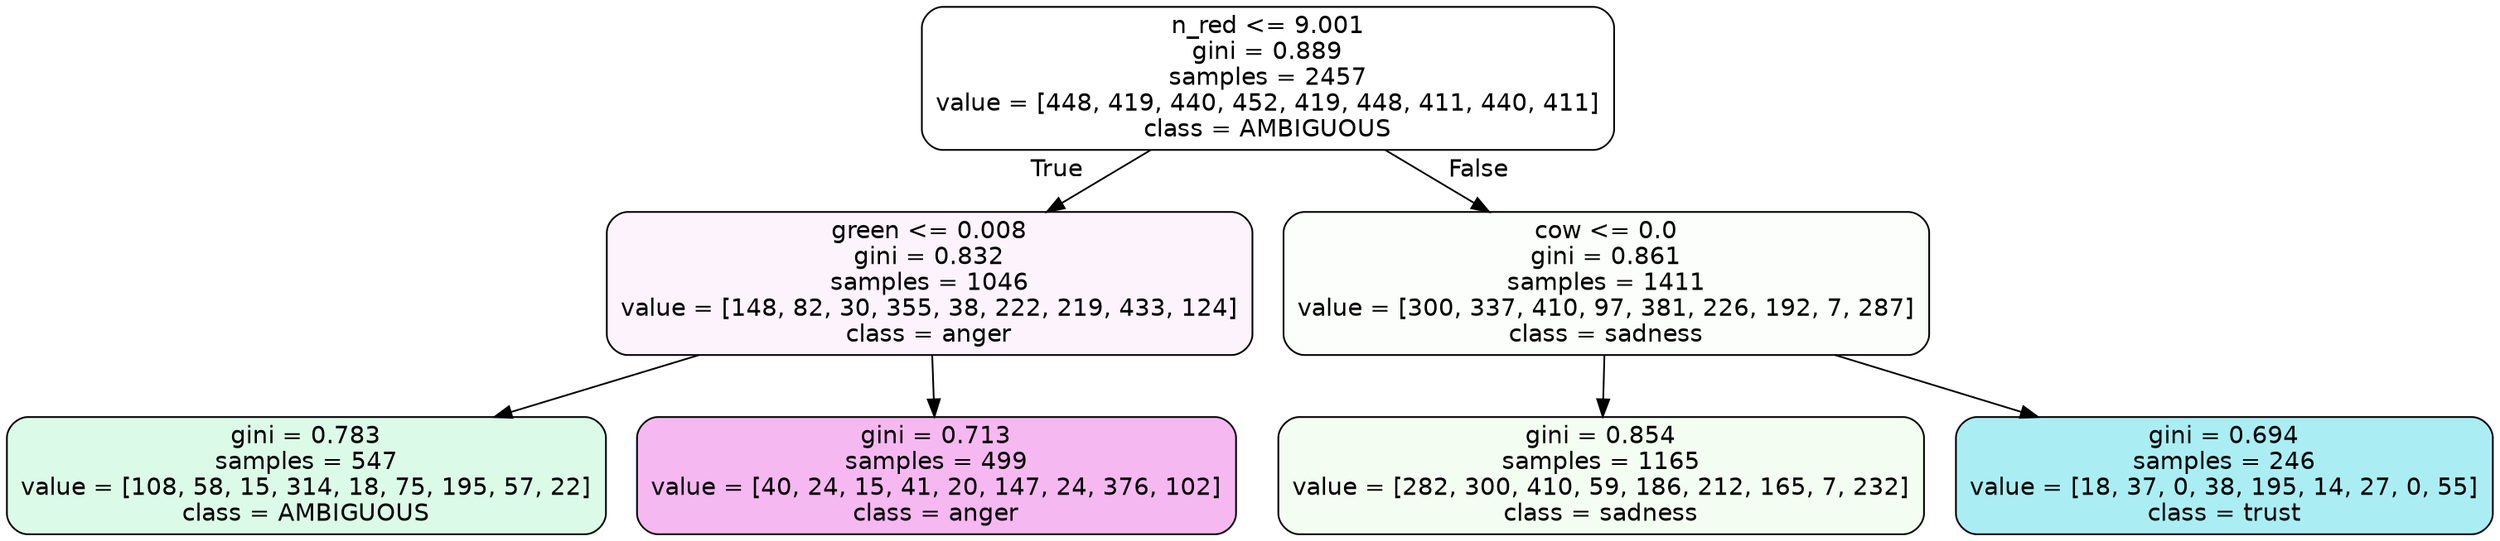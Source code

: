 digraph Tree {
node [shape=box, style="filled, rounded", color="black", fontname=helvetica] ;
edge [fontname=helvetica] ;
0 [label="n_red <= 9.001\ngini = 0.889\nsamples = 2457\nvalue = [448, 419, 440, 452, 419, 448, 411, 440, 411]\nclass = AMBIGUOUS", fillcolor="#39e58100"] ;
1 [label="green <= 0.008\ngini = 0.832\nsamples = 1046\nvalue = [148, 82, 30, 355, 38, 222, 219, 433, 124]\nclass = anger", fillcolor="#e539d70f"] ;
0 -> 1 [labeldistance=2.5, labelangle=45, headlabel="True"] ;
2 [label="gini = 0.783\nsamples = 547\nvalue = [108, 58, 15, 314, 18, 75, 195, 57, 22]\nclass = AMBIGUOUS", fillcolor="#39e5812d"] ;
1 -> 2 ;
3 [label="gini = 0.713\nsamples = 499\nvalue = [40, 24, 15, 41, 20, 147, 24, 376, 102]\nclass = anger", fillcolor="#e539d75b"] ;
1 -> 3 ;
4 [label="cow <= 0.0\ngini = 0.861\nsamples = 1411\nvalue = [300, 337, 410, 97, 381, 226, 192, 7, 287]\nclass = sadness", fillcolor="#64e53904"] ;
0 -> 4 [labeldistance=2.5, labelangle=-45, headlabel="False"] ;
5 [label="gini = 0.854\nsamples = 1165\nvalue = [282, 300, 410, 59, 186, 212, 165, 7, 232]\nclass = sadness", fillcolor="#64e53912"] ;
4 -> 5 ;
6 [label="gini = 0.694\nsamples = 246\nvalue = [18, 37, 0, 38, 195, 14, 27, 0, 55]\nclass = trust", fillcolor="#39d7e56d"] ;
4 -> 6 ;
}